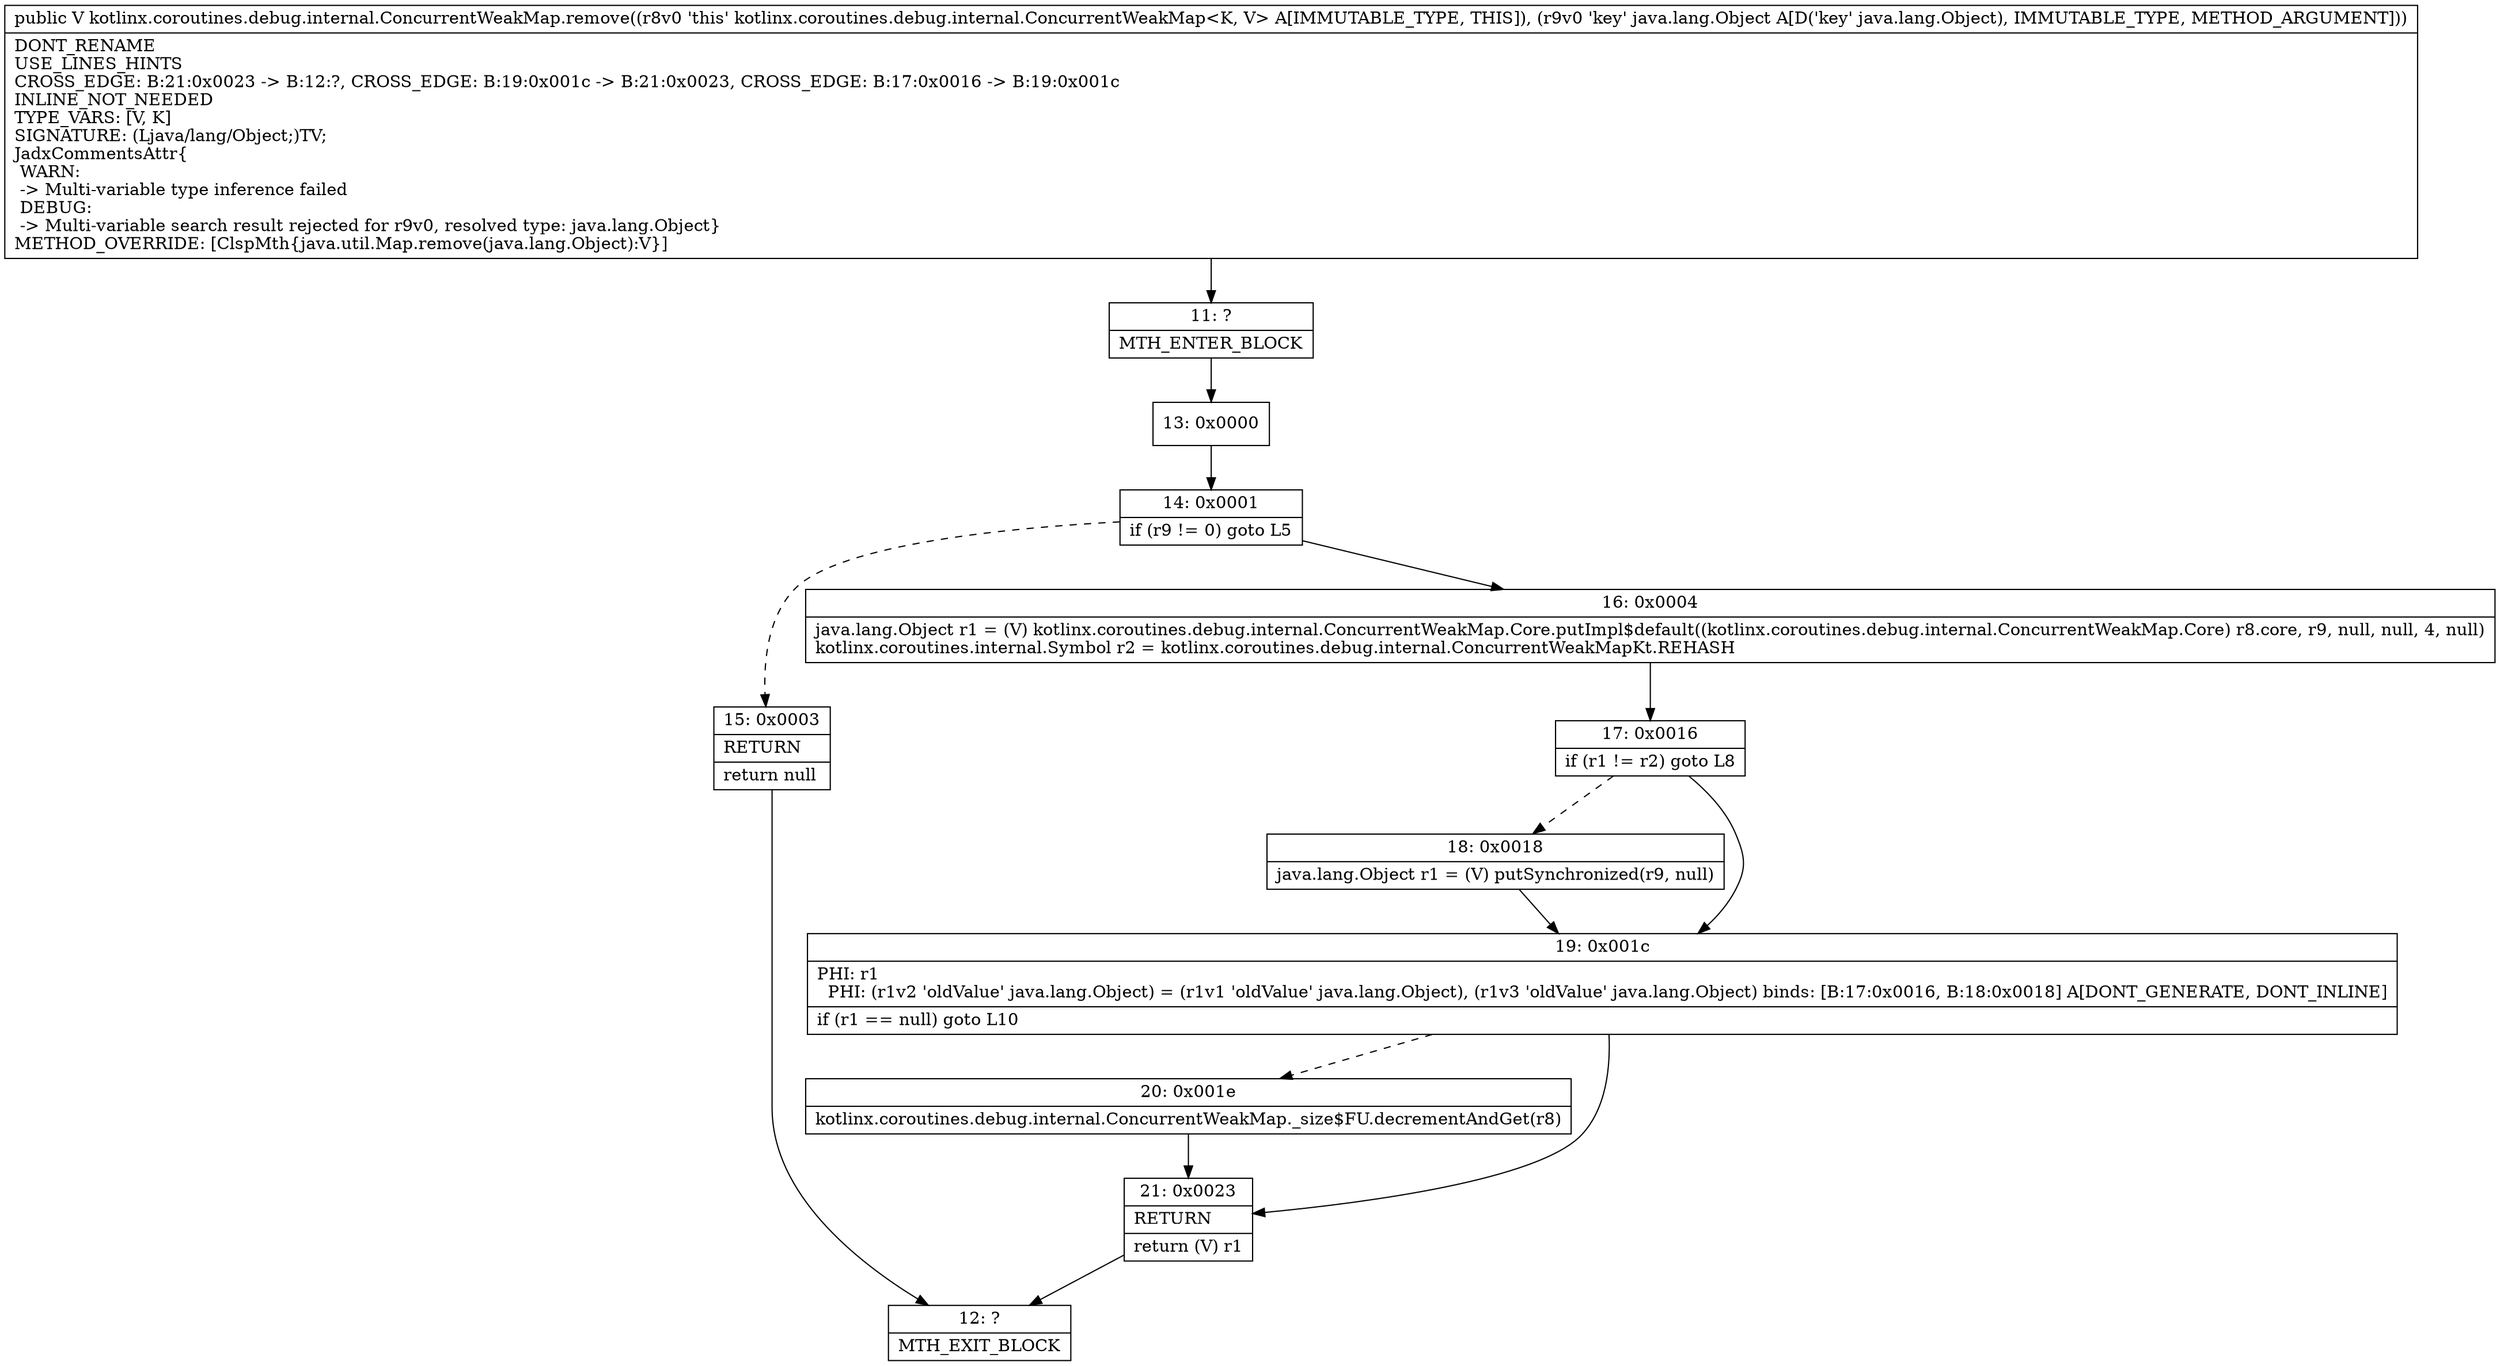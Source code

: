 digraph "CFG forkotlinx.coroutines.debug.internal.ConcurrentWeakMap.remove(Ljava\/lang\/Object;)Ljava\/lang\/Object;" {
Node_11 [shape=record,label="{11\:\ ?|MTH_ENTER_BLOCK\l}"];
Node_13 [shape=record,label="{13\:\ 0x0000}"];
Node_14 [shape=record,label="{14\:\ 0x0001|if (r9 != 0) goto L5\l}"];
Node_15 [shape=record,label="{15\:\ 0x0003|RETURN\l|return null\l}"];
Node_12 [shape=record,label="{12\:\ ?|MTH_EXIT_BLOCK\l}"];
Node_16 [shape=record,label="{16\:\ 0x0004|java.lang.Object r1 = (V) kotlinx.coroutines.debug.internal.ConcurrentWeakMap.Core.putImpl$default((kotlinx.coroutines.debug.internal.ConcurrentWeakMap.Core) r8.core, r9, null, null, 4, null)\lkotlinx.coroutines.internal.Symbol r2 = kotlinx.coroutines.debug.internal.ConcurrentWeakMapKt.REHASH\l}"];
Node_17 [shape=record,label="{17\:\ 0x0016|if (r1 != r2) goto L8\l}"];
Node_18 [shape=record,label="{18\:\ 0x0018|java.lang.Object r1 = (V) putSynchronized(r9, null)\l}"];
Node_19 [shape=record,label="{19\:\ 0x001c|PHI: r1 \l  PHI: (r1v2 'oldValue' java.lang.Object) = (r1v1 'oldValue' java.lang.Object), (r1v3 'oldValue' java.lang.Object) binds: [B:17:0x0016, B:18:0x0018] A[DONT_GENERATE, DONT_INLINE]\l|if (r1 == null) goto L10\l}"];
Node_20 [shape=record,label="{20\:\ 0x001e|kotlinx.coroutines.debug.internal.ConcurrentWeakMap._size$FU.decrementAndGet(r8)\l}"];
Node_21 [shape=record,label="{21\:\ 0x0023|RETURN\l|return (V) r1\l}"];
MethodNode[shape=record,label="{public V kotlinx.coroutines.debug.internal.ConcurrentWeakMap.remove((r8v0 'this' kotlinx.coroutines.debug.internal.ConcurrentWeakMap\<K, V\> A[IMMUTABLE_TYPE, THIS]), (r9v0 'key' java.lang.Object A[D('key' java.lang.Object), IMMUTABLE_TYPE, METHOD_ARGUMENT]))  | DONT_RENAME\lUSE_LINES_HINTS\lCROSS_EDGE: B:21:0x0023 \-\> B:12:?, CROSS_EDGE: B:19:0x001c \-\> B:21:0x0023, CROSS_EDGE: B:17:0x0016 \-\> B:19:0x001c\lINLINE_NOT_NEEDED\lTYPE_VARS: [V, K]\lSIGNATURE: (Ljava\/lang\/Object;)TV;\lJadxCommentsAttr\{\l WARN: \l \-\> Multi\-variable type inference failed\l DEBUG: \l \-\> Multi\-variable search result rejected for r9v0, resolved type: java.lang.Object\}\lMETHOD_OVERRIDE: [ClspMth\{java.util.Map.remove(java.lang.Object):V\}]\l}"];
MethodNode -> Node_11;Node_11 -> Node_13;
Node_13 -> Node_14;
Node_14 -> Node_15[style=dashed];
Node_14 -> Node_16;
Node_15 -> Node_12;
Node_16 -> Node_17;
Node_17 -> Node_18[style=dashed];
Node_17 -> Node_19;
Node_18 -> Node_19;
Node_19 -> Node_20[style=dashed];
Node_19 -> Node_21;
Node_20 -> Node_21;
Node_21 -> Node_12;
}

